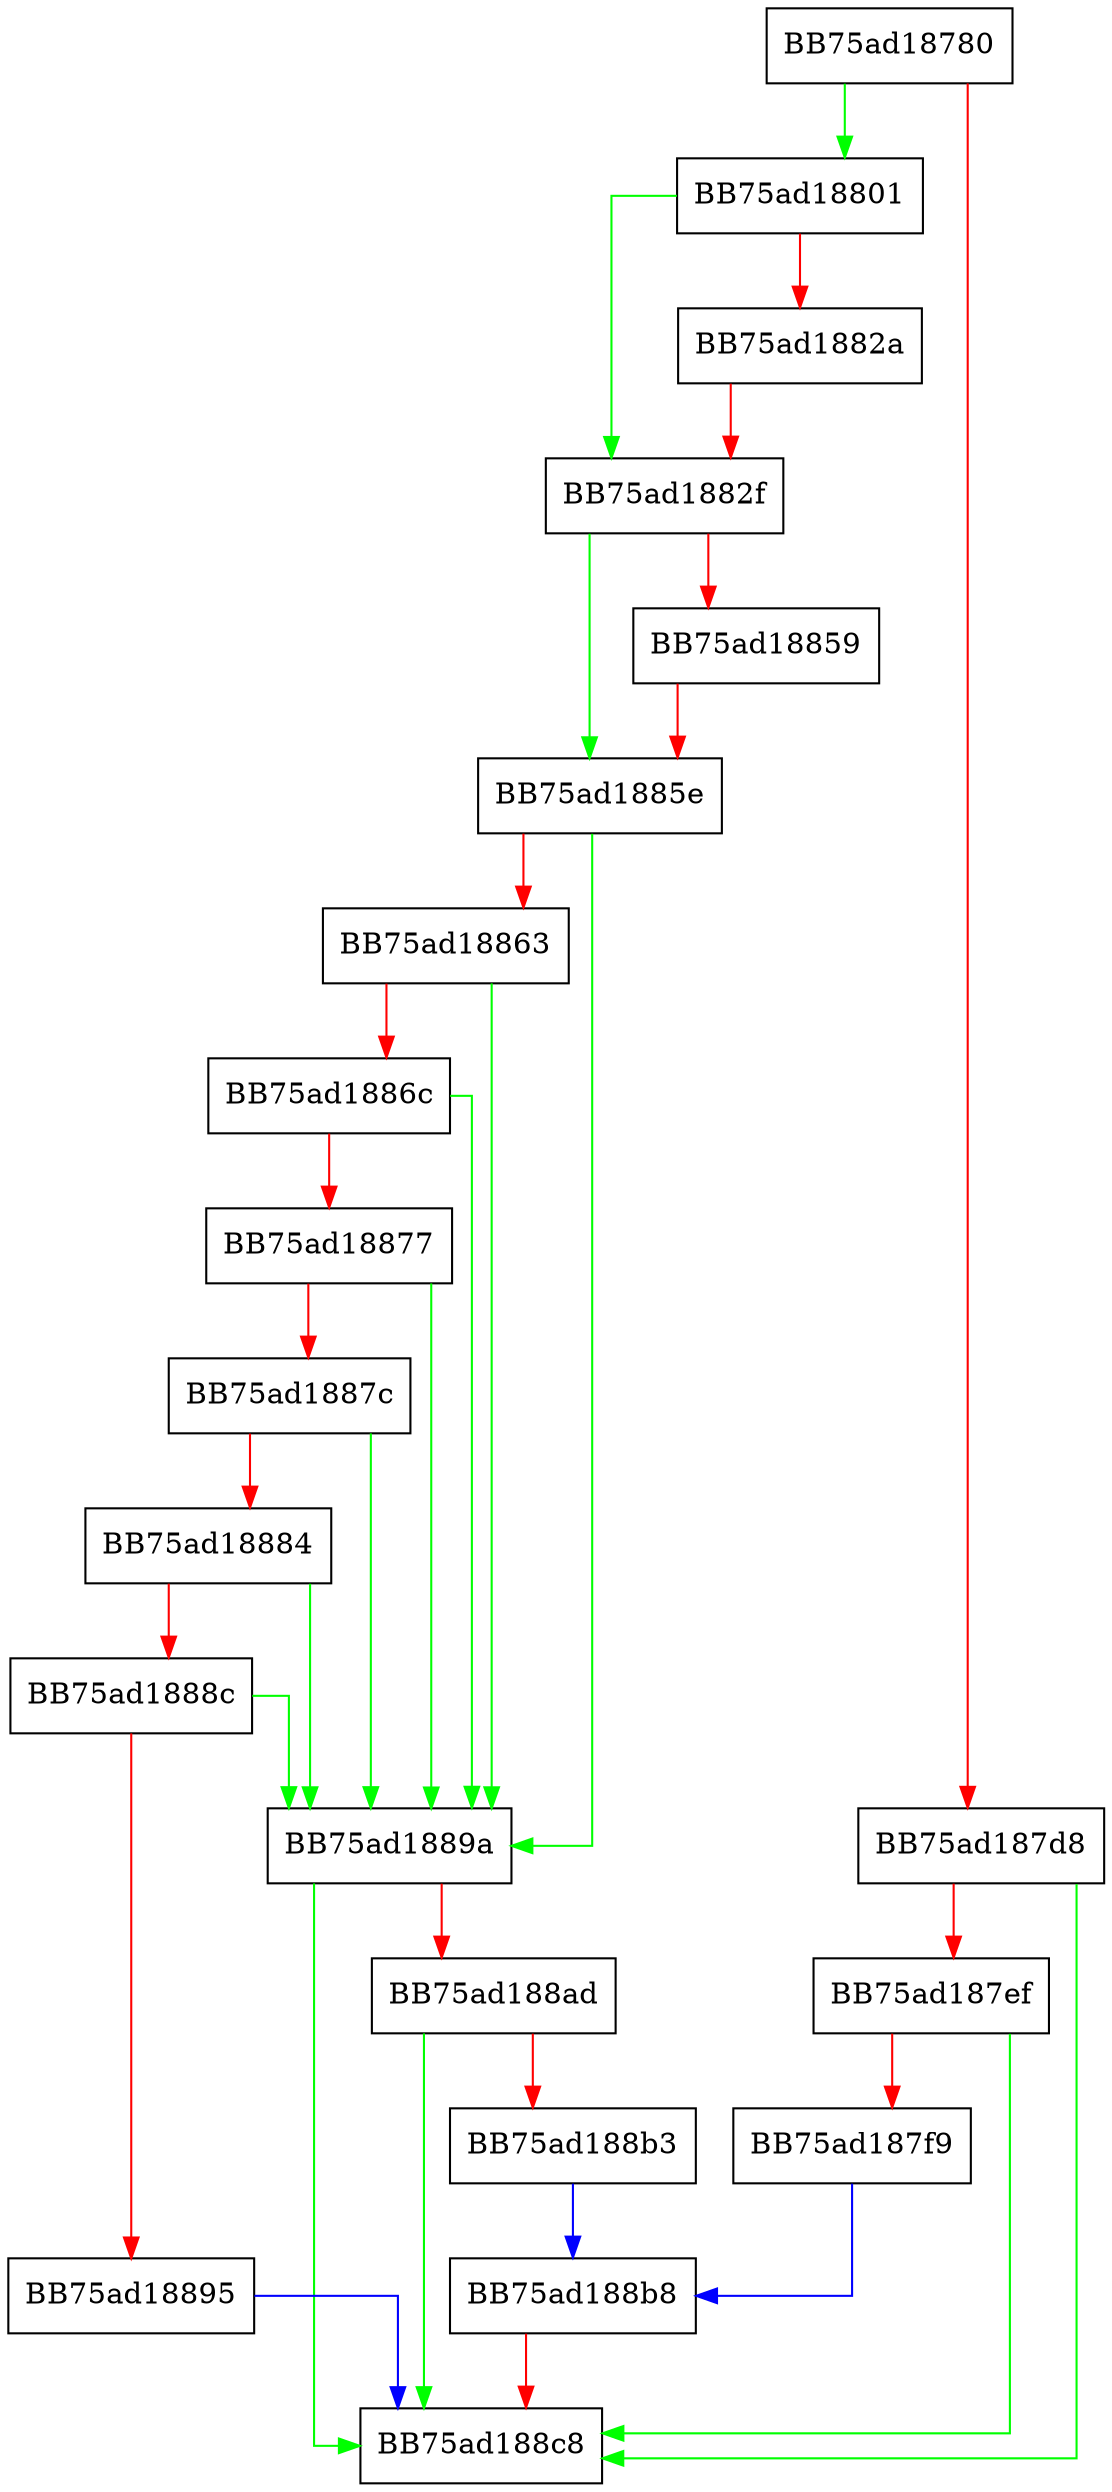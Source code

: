 digraph GetLoaderInfo {
  node [shape="box"];
  graph [splines=ortho];
  BB75ad18780 -> BB75ad18801 [color="green"];
  BB75ad18780 -> BB75ad187d8 [color="red"];
  BB75ad187d8 -> BB75ad188c8 [color="green"];
  BB75ad187d8 -> BB75ad187ef [color="red"];
  BB75ad187ef -> BB75ad188c8 [color="green"];
  BB75ad187ef -> BB75ad187f9 [color="red"];
  BB75ad187f9 -> BB75ad188b8 [color="blue"];
  BB75ad18801 -> BB75ad1882f [color="green"];
  BB75ad18801 -> BB75ad1882a [color="red"];
  BB75ad1882a -> BB75ad1882f [color="red"];
  BB75ad1882f -> BB75ad1885e [color="green"];
  BB75ad1882f -> BB75ad18859 [color="red"];
  BB75ad18859 -> BB75ad1885e [color="red"];
  BB75ad1885e -> BB75ad1889a [color="green"];
  BB75ad1885e -> BB75ad18863 [color="red"];
  BB75ad18863 -> BB75ad1889a [color="green"];
  BB75ad18863 -> BB75ad1886c [color="red"];
  BB75ad1886c -> BB75ad1889a [color="green"];
  BB75ad1886c -> BB75ad18877 [color="red"];
  BB75ad18877 -> BB75ad1889a [color="green"];
  BB75ad18877 -> BB75ad1887c [color="red"];
  BB75ad1887c -> BB75ad1889a [color="green"];
  BB75ad1887c -> BB75ad18884 [color="red"];
  BB75ad18884 -> BB75ad1889a [color="green"];
  BB75ad18884 -> BB75ad1888c [color="red"];
  BB75ad1888c -> BB75ad1889a [color="green"];
  BB75ad1888c -> BB75ad18895 [color="red"];
  BB75ad18895 -> BB75ad188c8 [color="blue"];
  BB75ad1889a -> BB75ad188c8 [color="green"];
  BB75ad1889a -> BB75ad188ad [color="red"];
  BB75ad188ad -> BB75ad188c8 [color="green"];
  BB75ad188ad -> BB75ad188b3 [color="red"];
  BB75ad188b3 -> BB75ad188b8 [color="blue"];
  BB75ad188b8 -> BB75ad188c8 [color="red"];
}